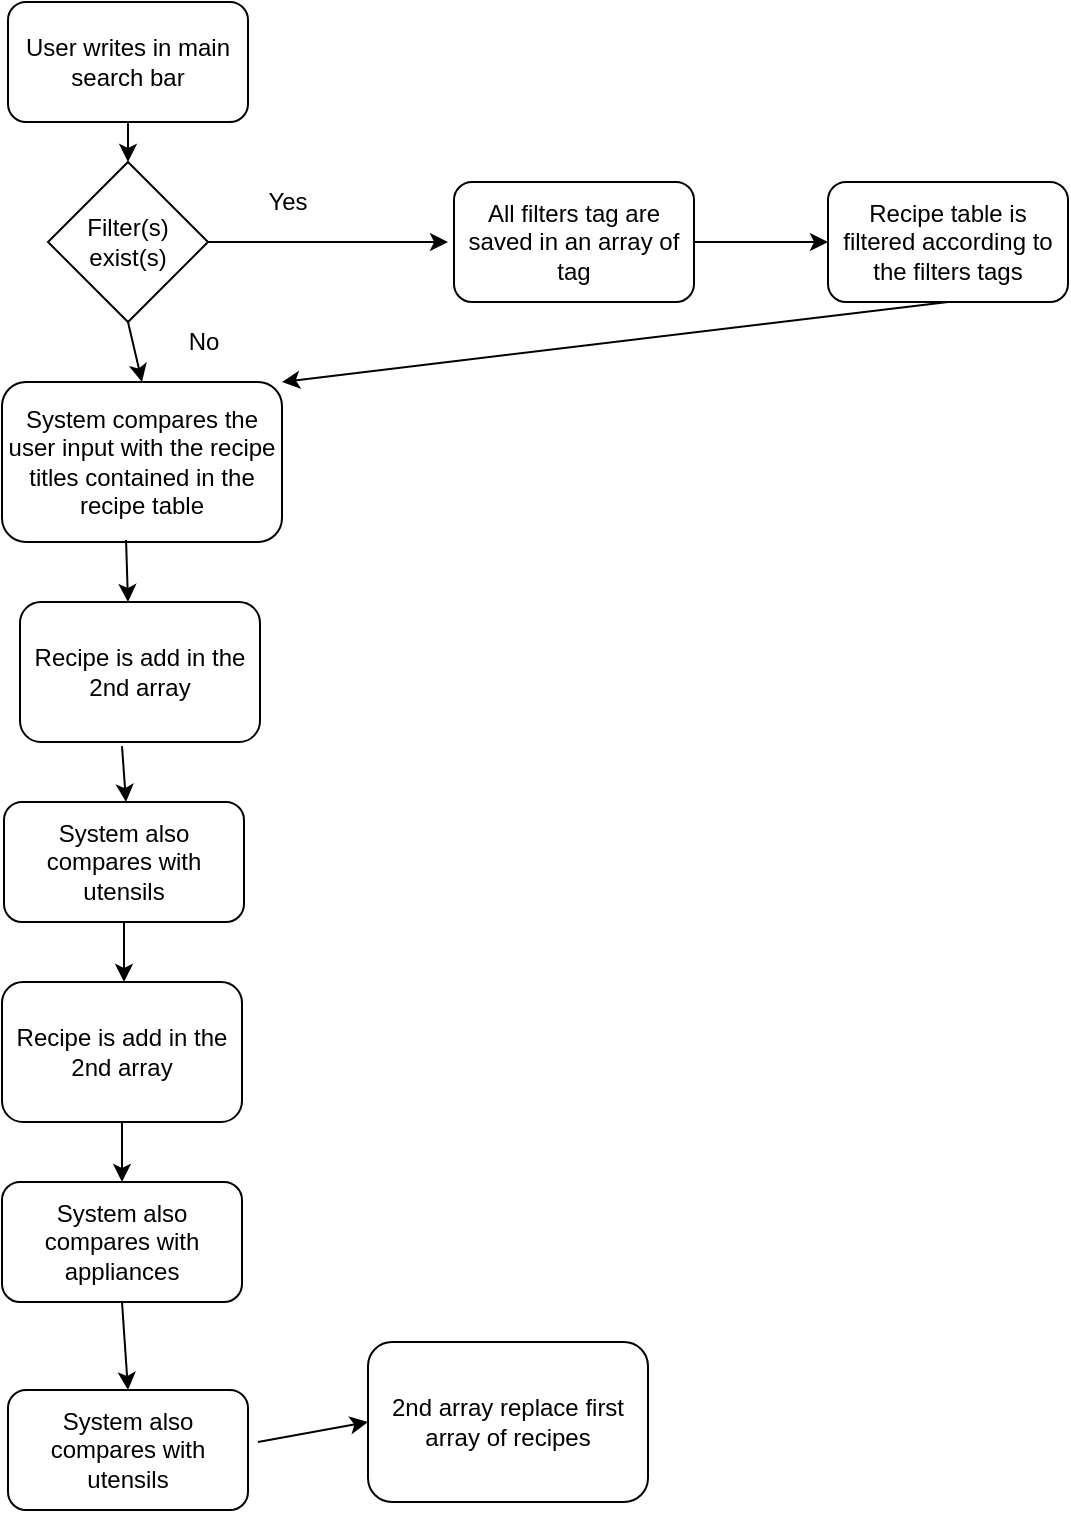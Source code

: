 <mxfile>
    <diagram id="GD7dDlsoUSwEv1bShZWI" name="Page-1">
        <mxGraphModel dx="1171" dy="656" grid="1" gridSize="10" guides="1" tooltips="1" connect="1" arrows="1" fold="1" page="1" pageScale="1" pageWidth="827" pageHeight="1169" math="0" shadow="0">
            <root>
                <mxCell id="0"/>
                <mxCell id="1" parent="0"/>
                <mxCell id="ajEhvg152iug_HyU1qCX-1" value="User writes in main search bar" style="rounded=1;whiteSpace=wrap;html=1;" parent="1" vertex="1">
                    <mxGeometry x="70" y="40" width="120" height="60" as="geometry"/>
                </mxCell>
                <mxCell id="ajEhvg152iug_HyU1qCX-3" value="Filter(s) exist(s)" style="rhombus;whiteSpace=wrap;html=1;" parent="1" vertex="1">
                    <mxGeometry x="90" y="120" width="80" height="80" as="geometry"/>
                </mxCell>
                <mxCell id="ajEhvg152iug_HyU1qCX-4" value="" style="endArrow=classic;html=1;exitX=0.5;exitY=1;exitDx=0;exitDy=0;entryX=0.5;entryY=0;entryDx=0;entryDy=0;" parent="1" source="ajEhvg152iug_HyU1qCX-1" target="ajEhvg152iug_HyU1qCX-3" edge="1">
                    <mxGeometry width="50" height="50" relative="1" as="geometry">
                        <mxPoint x="280" y="300" as="sourcePoint"/>
                        <mxPoint x="330" y="250" as="targetPoint"/>
                    </mxGeometry>
                </mxCell>
                <mxCell id="ajEhvg152iug_HyU1qCX-5" value="" style="endArrow=classic;html=1;exitX=0.5;exitY=1;exitDx=0;exitDy=0;entryX=0.5;entryY=0;entryDx=0;entryDy=0;" parent="1" source="ajEhvg152iug_HyU1qCX-3" edge="1" target="ajEhvg152iug_HyU1qCX-9">
                    <mxGeometry width="50" height="50" relative="1" as="geometry">
                        <mxPoint x="280" y="250" as="sourcePoint"/>
                        <mxPoint x="130" y="260" as="targetPoint"/>
                    </mxGeometry>
                </mxCell>
                <mxCell id="ajEhvg152iug_HyU1qCX-6" value="No" style="text;html=1;strokeColor=none;fillColor=none;align=center;verticalAlign=middle;whiteSpace=wrap;rounded=0;" parent="1" vertex="1">
                    <mxGeometry x="148" y="200" width="40" height="20" as="geometry"/>
                </mxCell>
                <mxCell id="ajEhvg152iug_HyU1qCX-7" value="" style="endArrow=classic;html=1;exitX=1;exitY=0.5;exitDx=0;exitDy=0;" parent="1" source="ajEhvg152iug_HyU1qCX-3" edge="1">
                    <mxGeometry width="50" height="50" relative="1" as="geometry">
                        <mxPoint x="280" y="250" as="sourcePoint"/>
                        <mxPoint x="290" y="160" as="targetPoint"/>
                    </mxGeometry>
                </mxCell>
                <mxCell id="ajEhvg152iug_HyU1qCX-8" value="Yes" style="text;html=1;strokeColor=none;fillColor=none;align=center;verticalAlign=middle;whiteSpace=wrap;rounded=0;" parent="1" vertex="1">
                    <mxGeometry x="190" y="130" width="40" height="20" as="geometry"/>
                </mxCell>
                <mxCell id="ajEhvg152iug_HyU1qCX-9" value="System compares the user input with the recipe titles contained in the recipe table" style="rounded=1;whiteSpace=wrap;html=1;" parent="1" vertex="1">
                    <mxGeometry x="67" y="230" width="140" height="80" as="geometry"/>
                </mxCell>
                <mxCell id="ajEhvg152iug_HyU1qCX-10" value="" style="endArrow=classic;html=1;exitX=0.443;exitY=0.988;exitDx=0;exitDy=0;exitPerimeter=0;" parent="1" source="ajEhvg152iug_HyU1qCX-9" edge="1">
                    <mxGeometry width="50" height="50" relative="1" as="geometry">
                        <mxPoint x="370" y="350" as="sourcePoint"/>
                        <mxPoint x="130" y="340" as="targetPoint"/>
                        <Array as="points"/>
                    </mxGeometry>
                </mxCell>
                <mxCell id="ajEhvg152iug_HyU1qCX-12" value="System also compares with utensils" style="rounded=1;whiteSpace=wrap;html=1;" parent="1" vertex="1">
                    <mxGeometry x="68" y="440" width="120" height="60" as="geometry"/>
                </mxCell>
                <mxCell id="ajEhvg152iug_HyU1qCX-15" value="" style="endArrow=classic;html=1;exitX=0.425;exitY=1.029;exitDx=0;exitDy=0;exitPerimeter=0;" parent="1" source="ajEhvg152iug_HyU1qCX-19" edge="1">
                    <mxGeometry width="50" height="50" relative="1" as="geometry">
                        <mxPoint x="120" y="500" as="sourcePoint"/>
                        <mxPoint x="129" y="440" as="targetPoint"/>
                    </mxGeometry>
                </mxCell>
                <mxCell id="ajEhvg152iug_HyU1qCX-16" value="System also compares with appliances" style="rounded=1;whiteSpace=wrap;html=1;" parent="1" vertex="1">
                    <mxGeometry x="67" y="630" width="120" height="60" as="geometry"/>
                </mxCell>
                <mxCell id="ajEhvg152iug_HyU1qCX-19" value="Recipe is add in the 2nd array" style="rounded=1;whiteSpace=wrap;html=1;" parent="1" vertex="1">
                    <mxGeometry x="76" y="340" width="120" height="70" as="geometry"/>
                </mxCell>
                <mxCell id="ajEhvg152iug_HyU1qCX-20" value="" style="endArrow=classic;html=1;entryX=0;entryY=0.5;entryDx=0;entryDy=0;" parent="1" edge="1" target="ajEhvg152iug_HyU1qCX-21">
                    <mxGeometry width="50" height="50" relative="1" as="geometry">
                        <mxPoint x="195" y="760" as="sourcePoint"/>
                        <mxPoint x="559" y="427" as="targetPoint"/>
                    </mxGeometry>
                </mxCell>
                <mxCell id="ajEhvg152iug_HyU1qCX-21" value="2nd array replace first array of recipes" style="rounded=1;whiteSpace=wrap;html=1;" parent="1" vertex="1">
                    <mxGeometry x="250" y="710" width="140" height="80" as="geometry"/>
                </mxCell>
                <mxCell id="ajEhvg152iug_HyU1qCX-23" value="All filters tag are saved in an array of tag" style="rounded=1;whiteSpace=wrap;html=1;" parent="1" vertex="1">
                    <mxGeometry x="293" y="130" width="120" height="60" as="geometry"/>
                </mxCell>
                <mxCell id="ajEhvg152iug_HyU1qCX-27" value="" style="endArrow=classic;html=1;exitX=0.5;exitY=1;exitDx=0;exitDy=0;" parent="1" source="ajEhvg152iug_HyU1qCX-12" edge="1">
                    <mxGeometry width="50" height="50" relative="1" as="geometry">
                        <mxPoint x="326.8" y="739.02" as="sourcePoint"/>
                        <mxPoint x="128" y="530" as="targetPoint"/>
                    </mxGeometry>
                </mxCell>
                <mxCell id="ajEhvg152iug_HyU1qCX-28" value="Recipe table is filtered according to the filters tags" style="rounded=1;whiteSpace=wrap;html=1;" parent="1" vertex="1">
                    <mxGeometry x="480" y="130" width="120" height="60" as="geometry"/>
                </mxCell>
                <mxCell id="ajEhvg152iug_HyU1qCX-29" value="" style="endArrow=classic;html=1;entryX=0;entryY=0.5;entryDx=0;entryDy=0;exitX=1;exitY=0.5;exitDx=0;exitDy=0;" parent="1" source="ajEhvg152iug_HyU1qCX-23" target="ajEhvg152iug_HyU1qCX-28" edge="1">
                    <mxGeometry width="50" height="50" relative="1" as="geometry">
                        <mxPoint x="370" y="260" as="sourcePoint"/>
                        <mxPoint x="420" y="210" as="targetPoint"/>
                    </mxGeometry>
                </mxCell>
                <mxCell id="ajEhvg152iug_HyU1qCX-30" value="" style="endArrow=classic;html=1;entryX=1;entryY=0;entryDx=0;entryDy=0;exitX=0.5;exitY=1;exitDx=0;exitDy=0;" parent="1" source="ajEhvg152iug_HyU1qCX-28" target="ajEhvg152iug_HyU1qCX-9" edge="1">
                    <mxGeometry width="50" height="50" relative="1" as="geometry">
                        <mxPoint x="370" y="260" as="sourcePoint"/>
                        <mxPoint x="420" y="210" as="targetPoint"/>
                    </mxGeometry>
                </mxCell>
                <mxCell id="2" value="Recipe is add in the 2nd array" style="rounded=1;whiteSpace=wrap;html=1;" vertex="1" parent="1">
                    <mxGeometry x="67" y="530" width="120" height="70" as="geometry"/>
                </mxCell>
                <mxCell id="4" value="" style="endArrow=classic;html=1;exitX=0.5;exitY=1;exitDx=0;exitDy=0;entryX=0.5;entryY=0;entryDx=0;entryDy=0;" edge="1" parent="1" source="2" target="ajEhvg152iug_HyU1qCX-16">
                    <mxGeometry width="50" height="50" relative="1" as="geometry">
                        <mxPoint x="138" y="510" as="sourcePoint"/>
                        <mxPoint x="138" y="540" as="targetPoint"/>
                    </mxGeometry>
                </mxCell>
                <mxCell id="5" value="System also compares with utensils" style="rounded=1;whiteSpace=wrap;html=1;" vertex="1" parent="1">
                    <mxGeometry x="70" y="734" width="120" height="60" as="geometry"/>
                </mxCell>
                <mxCell id="6" value="" style="endArrow=classic;html=1;exitX=0.5;exitY=1;exitDx=0;exitDy=0;entryX=0.5;entryY=0;entryDx=0;entryDy=0;" edge="1" parent="1" source="ajEhvg152iug_HyU1qCX-16" target="5">
                    <mxGeometry width="50" height="50" relative="1" as="geometry">
                        <mxPoint x="137" y="610" as="sourcePoint"/>
                        <mxPoint x="137" y="640" as="targetPoint"/>
                    </mxGeometry>
                </mxCell>
            </root>
        </mxGraphModel>
    </diagram>
</mxfile>